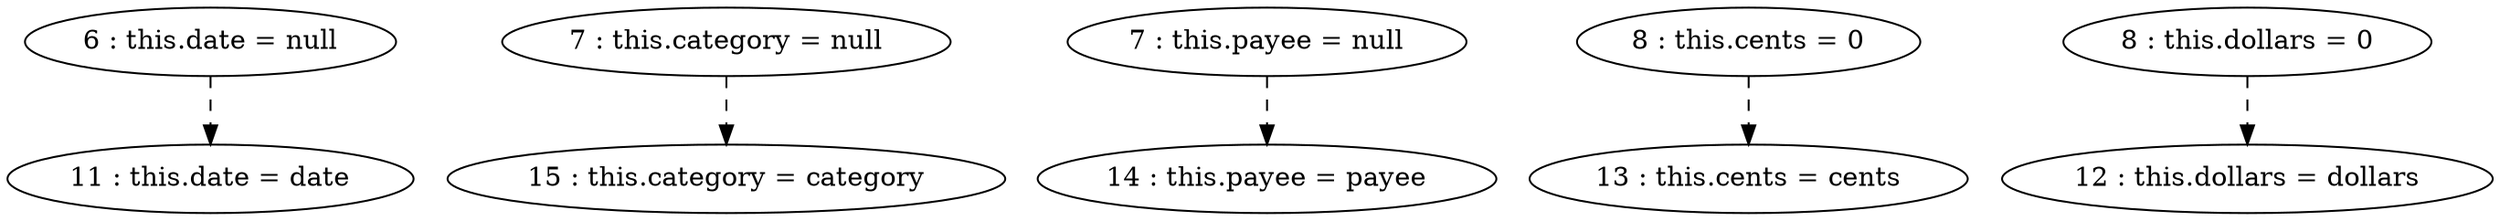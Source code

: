 digraph G {
"6 : this.date = null"
"6 : this.date = null" -> "11 : this.date = date" [style=dashed]
"7 : this.category = null"
"7 : this.category = null" -> "15 : this.category = category" [style=dashed]
"7 : this.payee = null"
"7 : this.payee = null" -> "14 : this.payee = payee" [style=dashed]
"8 : this.cents = 0"
"8 : this.cents = 0" -> "13 : this.cents = cents" [style=dashed]
"8 : this.dollars = 0"
"8 : this.dollars = 0" -> "12 : this.dollars = dollars" [style=dashed]
"11 : this.date = date"
"12 : this.dollars = dollars"
"13 : this.cents = cents"
"14 : this.payee = payee"
"15 : this.category = category"
}